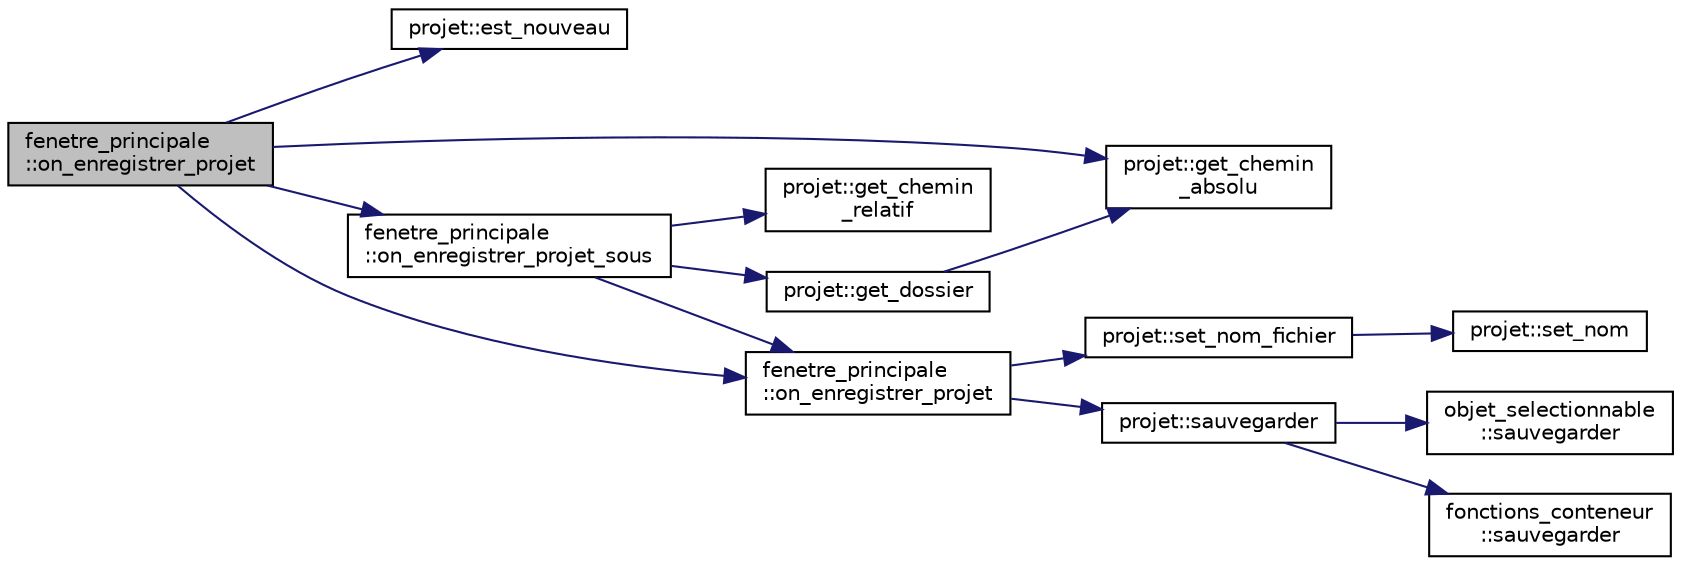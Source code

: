 digraph "fenetre_principale::on_enregistrer_projet"
{
  edge [fontname="Helvetica",fontsize="10",labelfontname="Helvetica",labelfontsize="10"];
  node [fontname="Helvetica",fontsize="10",shape=record];
  rankdir="LR";
  Node1161 [label="fenetre_principale\l::on_enregistrer_projet",height=0.2,width=0.4,color="black", fillcolor="grey75", style="filled", fontcolor="black"];
  Node1161 -> Node1162 [color="midnightblue",fontsize="10",style="solid",fontname="Helvetica"];
  Node1162 [label="projet::est_nouveau",height=0.2,width=0.4,color="black", fillcolor="white", style="filled",URL="$classprojet.html#a5ec26ee61a91af62a268bb85263d6a30",tooltip="Indique si le projet est nouveau. "];
  Node1161 -> Node1163 [color="midnightblue",fontsize="10",style="solid",fontname="Helvetica"];
  Node1163 [label="fenetre_principale\l::on_enregistrer_projet_sous",height=0.2,width=0.4,color="black", fillcolor="white", style="filled",URL="$classfenetre__principale.html#adaef8393373145bd29e7c168b518ede4",tooltip="Enregistre un projet donné sous. "];
  Node1163 -> Node1164 [color="midnightblue",fontsize="10",style="solid",fontname="Helvetica"];
  Node1164 [label="projet::get_chemin\l_relatif",height=0.2,width=0.4,color="black", fillcolor="white", style="filled",URL="$classprojet.html#ace3c0d5119e691d6796d1ab26c244b51",tooltip="Retourne le chemin relatif du fichier du projet. "];
  Node1163 -> Node1165 [color="midnightblue",fontsize="10",style="solid",fontname="Helvetica"];
  Node1165 [label="projet::get_dossier",height=0.2,width=0.4,color="black", fillcolor="white", style="filled",URL="$classprojet.html#a090c95e58831875cf4e81928c1d75b7e",tooltip="Retourne le dossier du projet. "];
  Node1165 -> Node1166 [color="midnightblue",fontsize="10",style="solid",fontname="Helvetica"];
  Node1166 [label="projet::get_chemin\l_absolu",height=0.2,width=0.4,color="black", fillcolor="white", style="filled",URL="$classprojet.html#aefa5df1c78bc74bedfa8c845524d9e3e",tooltip="Retourne le chemin absolu du fichier du projet. "];
  Node1163 -> Node1167 [color="midnightblue",fontsize="10",style="solid",fontname="Helvetica"];
  Node1167 [label="fenetre_principale\l::on_enregistrer_projet",height=0.2,width=0.4,color="black", fillcolor="white", style="filled",URL="$classfenetre__principale.html#a31a75b71153c61bb51cc1226eed99cfa",tooltip="Enregistre un projet donné avec un nom de fichier spécifié. "];
  Node1167 -> Node1168 [color="midnightblue",fontsize="10",style="solid",fontname="Helvetica"];
  Node1168 [label="projet::set_nom_fichier",height=0.2,width=0.4,color="black", fillcolor="white", style="filled",URL="$classprojet.html#ad8800652d03f73eaad197af702d3d133",tooltip="Initialise le nom du fchier. "];
  Node1168 -> Node1169 [color="midnightblue",fontsize="10",style="solid",fontname="Helvetica"];
  Node1169 [label="projet::set_nom",height=0.2,width=0.4,color="black", fillcolor="white", style="filled",URL="$classprojet.html#a3020254e65eb57b4c36bf7990021ad2b",tooltip="Initialise le nom du projet. "];
  Node1167 -> Node1170 [color="midnightblue",fontsize="10",style="solid",fontname="Helvetica"];
  Node1170 [label="projet::sauvegarder",height=0.2,width=0.4,color="black", fillcolor="white", style="filled",URL="$classprojet.html#a83aaa7aa7215729f319047a1f74d0a31",tooltip="Sauvegarde le projet dans un flux donné. "];
  Node1170 -> Node1171 [color="midnightblue",fontsize="10",style="solid",fontname="Helvetica"];
  Node1171 [label="objet_selectionnable\l::sauvegarder",height=0.2,width=0.4,color="black", fillcolor="white", style="filled",URL="$classobjet__selectionnable.html#af4f1e02d8ede68cfb073770ed85e4899",tooltip="Sauvegarde l&#39;objet sélectionnable dans un flux donné. "];
  Node1170 -> Node1172 [color="midnightblue",fontsize="10",style="solid",fontname="Helvetica"];
  Node1172 [label="fonctions_conteneur\l::sauvegarder",height=0.2,width=0.4,color="black", fillcolor="white", style="filled",URL="$classfonctions__conteneur.html#a45ec80993babd844410c429794357871",tooltip="Sauvegarde le fonctions_conteneur dans un flux donné. "];
  Node1161 -> Node1167 [color="midnightblue",fontsize="10",style="solid",fontname="Helvetica"];
  Node1161 -> Node1166 [color="midnightblue",fontsize="10",style="solid",fontname="Helvetica"];
}
